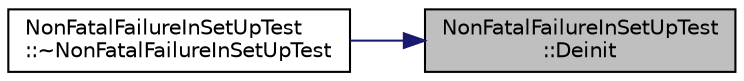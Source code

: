 digraph "NonFatalFailureInSetUpTest::Deinit"
{
 // LATEX_PDF_SIZE
  bgcolor="transparent";
  edge [fontname="Helvetica",fontsize="10",labelfontname="Helvetica",labelfontsize="10"];
  node [fontname="Helvetica",fontsize="10",shape=record];
  rankdir="RL";
  Node1 [label="NonFatalFailureInSetUpTest\l::Deinit",height=0.2,width=0.4,color="black", fillcolor="grey75", style="filled", fontcolor="black",tooltip=" "];
  Node1 -> Node2 [dir="back",color="midnightblue",fontsize="10",style="solid",fontname="Helvetica"];
  Node2 [label="NonFatalFailureInSetUpTest\l::~NonFatalFailureInSetUpTest",height=0.2,width=0.4,color="black",URL="$classNonFatalFailureInSetUpTest.html#a005ae391cd3113deed2e7eb6ccb20590",tooltip=" "];
}
